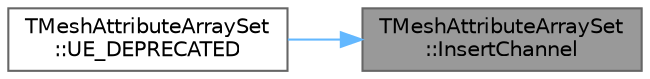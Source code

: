 digraph "TMeshAttributeArraySet::InsertChannel"
{
 // INTERACTIVE_SVG=YES
 // LATEX_PDF_SIZE
  bgcolor="transparent";
  edge [fontname=Helvetica,fontsize=10,labelfontname=Helvetica,labelfontsize=10];
  node [fontname=Helvetica,fontsize=10,shape=box,height=0.2,width=0.4];
  rankdir="RL";
  Node1 [id="Node000001",label="TMeshAttributeArraySet\l::InsertChannel",height=0.2,width=0.4,color="gray40", fillcolor="grey60", style="filled", fontcolor="black",tooltip="Insert a new attribute channel."];
  Node1 -> Node2 [id="edge1_Node000001_Node000002",dir="back",color="steelblue1",style="solid",tooltip=" "];
  Node2 [id="Node000002",label="TMeshAttributeArraySet\l::UE_DEPRECATED",height=0.2,width=0.4,color="grey40", fillcolor="white", style="filled",URL="$d4/d6f/classTMeshAttributeArraySet.html#aba44e996ed4674575b5820293c186a63",tooltip=" "];
}
